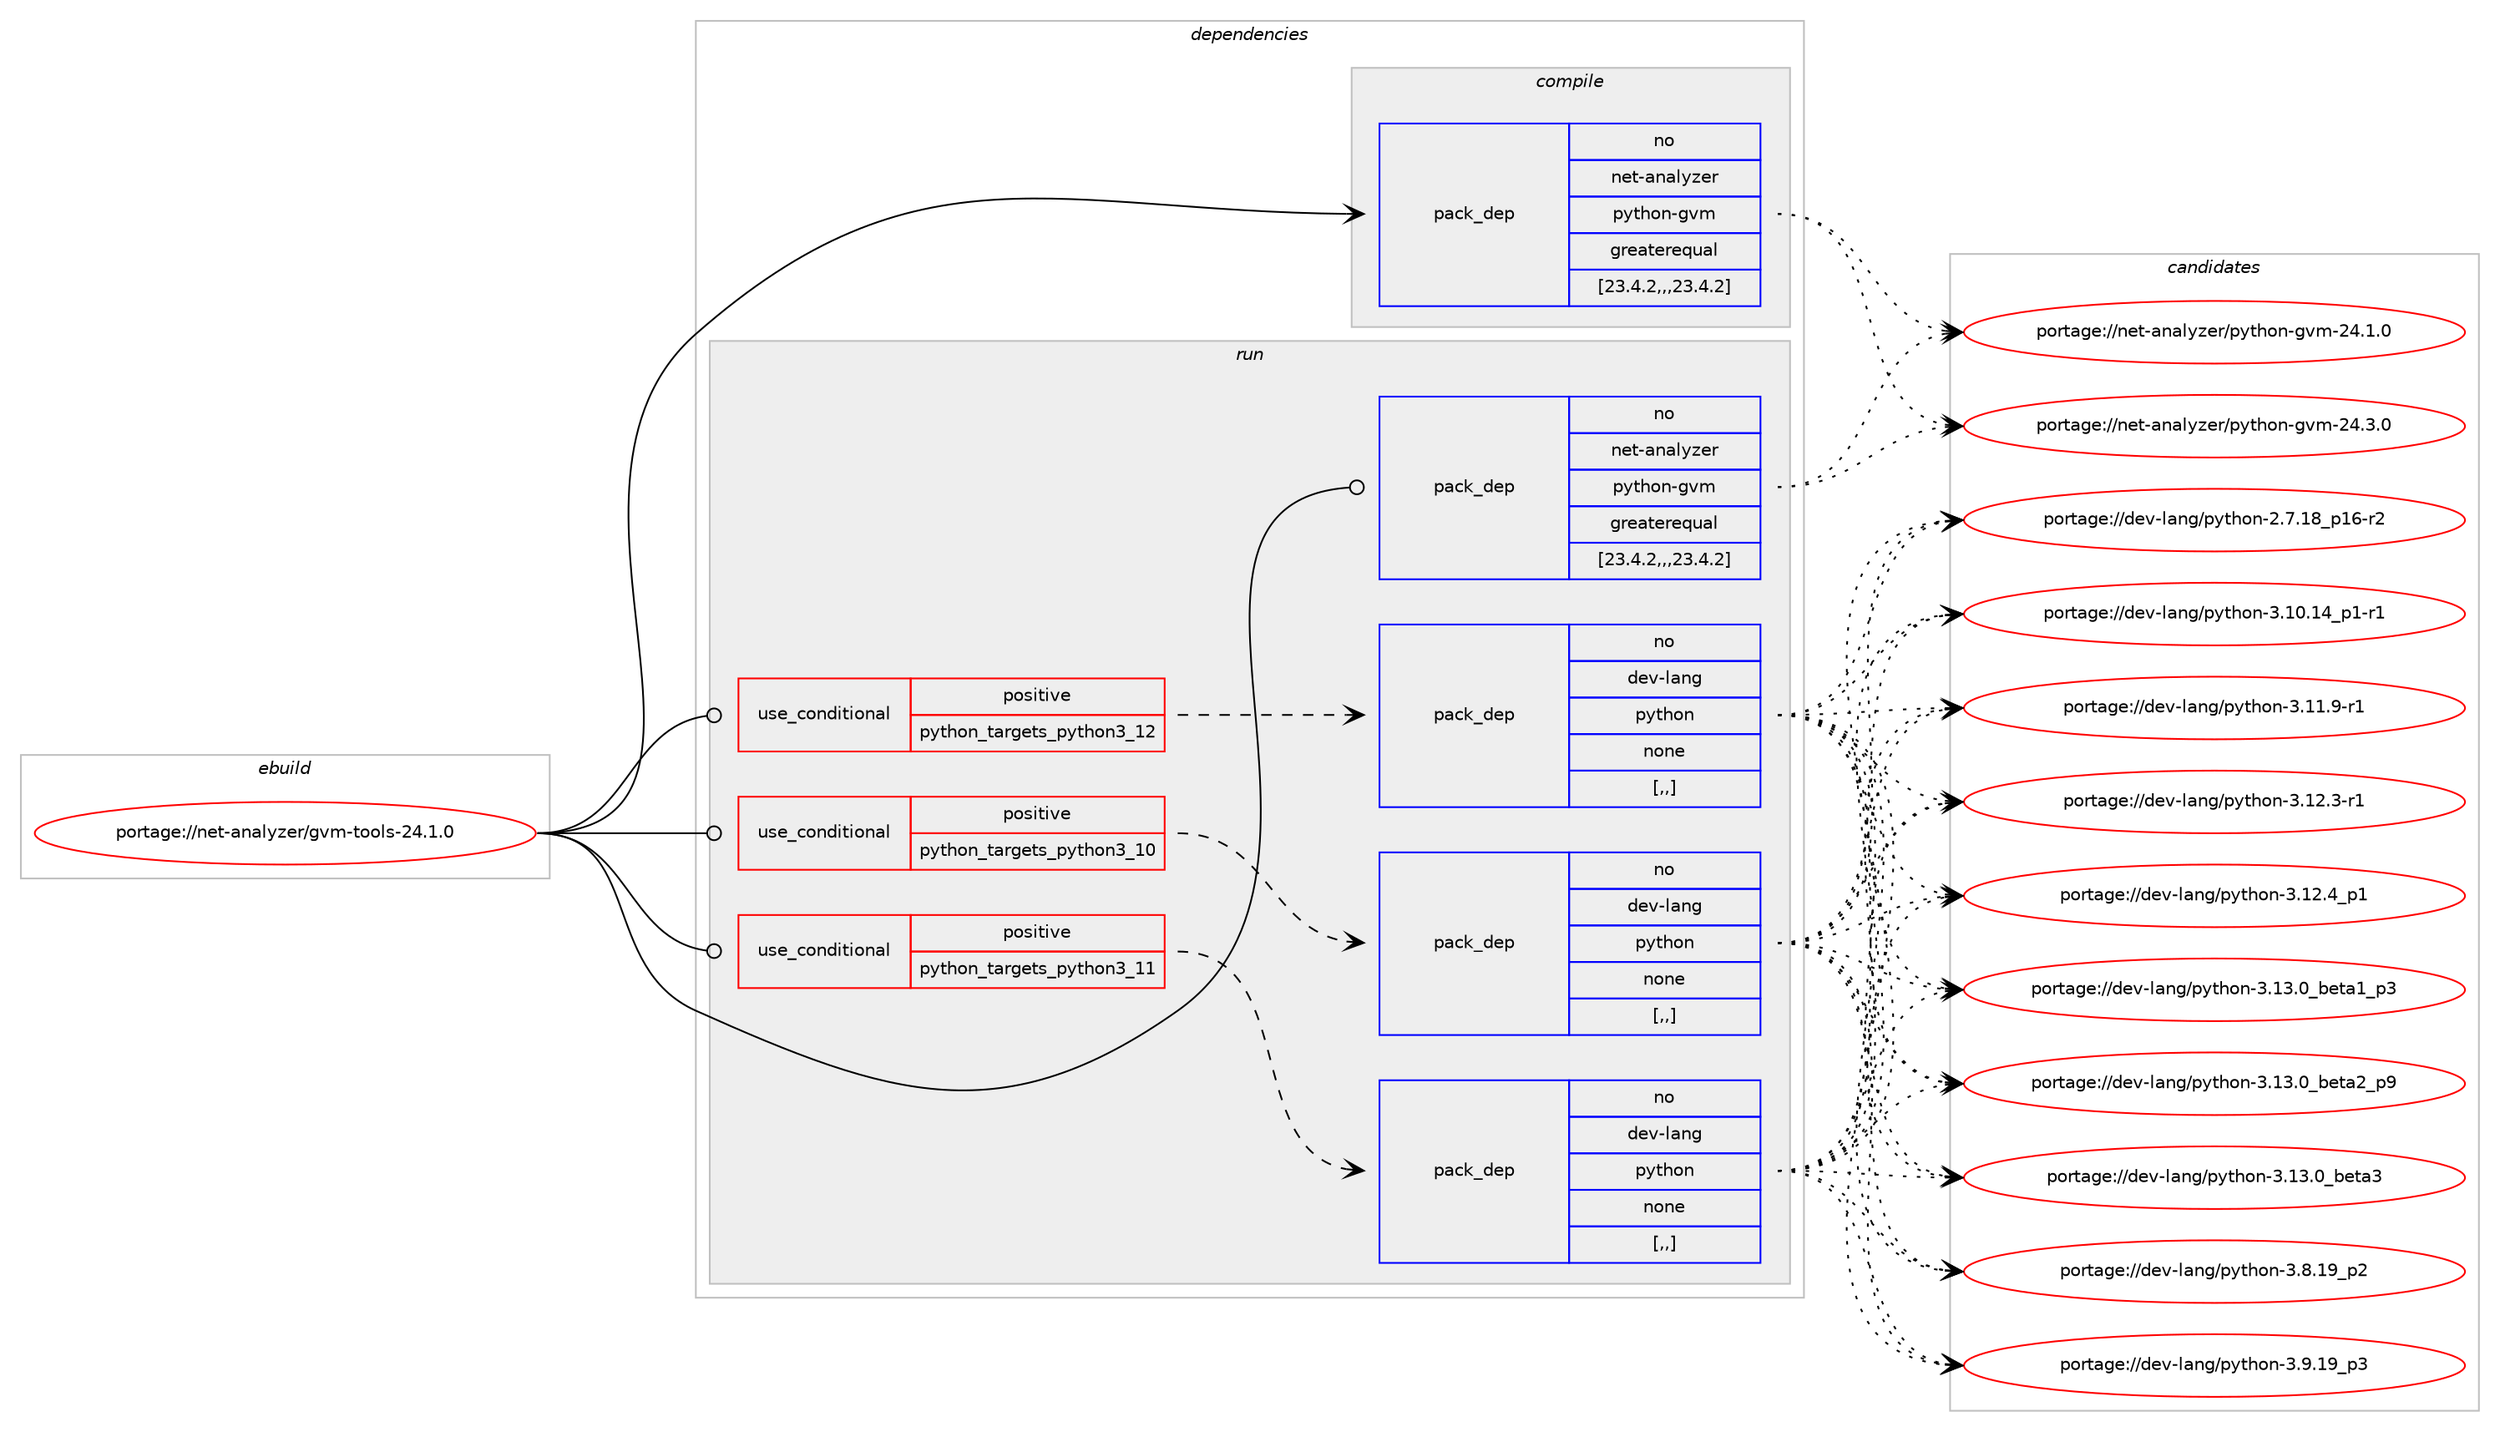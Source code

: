 digraph prolog {

# *************
# Graph options
# *************

newrank=true;
concentrate=true;
compound=true;
graph [rankdir=LR,fontname=Helvetica,fontsize=10,ranksep=1.5];#, ranksep=2.5, nodesep=0.2];
edge  [arrowhead=vee];
node  [fontname=Helvetica,fontsize=10];

# **********
# The ebuild
# **********

subgraph cluster_leftcol {
color=gray;
rank=same;
label=<<i>ebuild</i>>;
id [label="portage://net-analyzer/gvm-tools-24.1.0", color=red, width=4, href="../net-analyzer/gvm-tools-24.1.0.svg"];
}

# ****************
# The dependencies
# ****************

subgraph cluster_midcol {
color=gray;
label=<<i>dependencies</i>>;
subgraph cluster_compile {
fillcolor="#eeeeee";
style=filled;
label=<<i>compile</i>>;
subgraph pack242224 {
dependency329404 [label=<<TABLE BORDER="0" CELLBORDER="1" CELLSPACING="0" CELLPADDING="4" WIDTH="220"><TR><TD ROWSPAN="6" CELLPADDING="30">pack_dep</TD></TR><TR><TD WIDTH="110">no</TD></TR><TR><TD>net-analyzer</TD></TR><TR><TD>python-gvm</TD></TR><TR><TD>greaterequal</TD></TR><TR><TD>[23.4.2,,,23.4.2]</TD></TR></TABLE>>, shape=none, color=blue];
}
id:e -> dependency329404:w [weight=20,style="solid",arrowhead="vee"];
}
subgraph cluster_compileandrun {
fillcolor="#eeeeee";
style=filled;
label=<<i>compile and run</i>>;
}
subgraph cluster_run {
fillcolor="#eeeeee";
style=filled;
label=<<i>run</i>>;
subgraph cond84684 {
dependency329405 [label=<<TABLE BORDER="0" CELLBORDER="1" CELLSPACING="0" CELLPADDING="4"><TR><TD ROWSPAN="3" CELLPADDING="10">use_conditional</TD></TR><TR><TD>positive</TD></TR><TR><TD>python_targets_python3_10</TD></TR></TABLE>>, shape=none, color=red];
subgraph pack242225 {
dependency329406 [label=<<TABLE BORDER="0" CELLBORDER="1" CELLSPACING="0" CELLPADDING="4" WIDTH="220"><TR><TD ROWSPAN="6" CELLPADDING="30">pack_dep</TD></TR><TR><TD WIDTH="110">no</TD></TR><TR><TD>dev-lang</TD></TR><TR><TD>python</TD></TR><TR><TD>none</TD></TR><TR><TD>[,,]</TD></TR></TABLE>>, shape=none, color=blue];
}
dependency329405:e -> dependency329406:w [weight=20,style="dashed",arrowhead="vee"];
}
id:e -> dependency329405:w [weight=20,style="solid",arrowhead="odot"];
subgraph cond84685 {
dependency329407 [label=<<TABLE BORDER="0" CELLBORDER="1" CELLSPACING="0" CELLPADDING="4"><TR><TD ROWSPAN="3" CELLPADDING="10">use_conditional</TD></TR><TR><TD>positive</TD></TR><TR><TD>python_targets_python3_11</TD></TR></TABLE>>, shape=none, color=red];
subgraph pack242226 {
dependency329408 [label=<<TABLE BORDER="0" CELLBORDER="1" CELLSPACING="0" CELLPADDING="4" WIDTH="220"><TR><TD ROWSPAN="6" CELLPADDING="30">pack_dep</TD></TR><TR><TD WIDTH="110">no</TD></TR><TR><TD>dev-lang</TD></TR><TR><TD>python</TD></TR><TR><TD>none</TD></TR><TR><TD>[,,]</TD></TR></TABLE>>, shape=none, color=blue];
}
dependency329407:e -> dependency329408:w [weight=20,style="dashed",arrowhead="vee"];
}
id:e -> dependency329407:w [weight=20,style="solid",arrowhead="odot"];
subgraph cond84686 {
dependency329409 [label=<<TABLE BORDER="0" CELLBORDER="1" CELLSPACING="0" CELLPADDING="4"><TR><TD ROWSPAN="3" CELLPADDING="10">use_conditional</TD></TR><TR><TD>positive</TD></TR><TR><TD>python_targets_python3_12</TD></TR></TABLE>>, shape=none, color=red];
subgraph pack242227 {
dependency329410 [label=<<TABLE BORDER="0" CELLBORDER="1" CELLSPACING="0" CELLPADDING="4" WIDTH="220"><TR><TD ROWSPAN="6" CELLPADDING="30">pack_dep</TD></TR><TR><TD WIDTH="110">no</TD></TR><TR><TD>dev-lang</TD></TR><TR><TD>python</TD></TR><TR><TD>none</TD></TR><TR><TD>[,,]</TD></TR></TABLE>>, shape=none, color=blue];
}
dependency329409:e -> dependency329410:w [weight=20,style="dashed",arrowhead="vee"];
}
id:e -> dependency329409:w [weight=20,style="solid",arrowhead="odot"];
subgraph pack242228 {
dependency329411 [label=<<TABLE BORDER="0" CELLBORDER="1" CELLSPACING="0" CELLPADDING="4" WIDTH="220"><TR><TD ROWSPAN="6" CELLPADDING="30">pack_dep</TD></TR><TR><TD WIDTH="110">no</TD></TR><TR><TD>net-analyzer</TD></TR><TR><TD>python-gvm</TD></TR><TR><TD>greaterequal</TD></TR><TR><TD>[23.4.2,,,23.4.2]</TD></TR></TABLE>>, shape=none, color=blue];
}
id:e -> dependency329411:w [weight=20,style="solid",arrowhead="odot"];
}
}

# **************
# The candidates
# **************

subgraph cluster_choices {
rank=same;
color=gray;
label=<<i>candidates</i>>;

subgraph choice242224 {
color=black;
nodesep=1;
choice110101116459711097108121122101114471121211161041111104510311810945505246494648 [label="portage://net-analyzer/python-gvm-24.1.0", color=red, width=4,href="../net-analyzer/python-gvm-24.1.0.svg"];
choice110101116459711097108121122101114471121211161041111104510311810945505246514648 [label="portage://net-analyzer/python-gvm-24.3.0", color=red, width=4,href="../net-analyzer/python-gvm-24.3.0.svg"];
dependency329404:e -> choice110101116459711097108121122101114471121211161041111104510311810945505246494648:w [style=dotted,weight="100"];
dependency329404:e -> choice110101116459711097108121122101114471121211161041111104510311810945505246514648:w [style=dotted,weight="100"];
}
subgraph choice242225 {
color=black;
nodesep=1;
choice100101118451089711010347112121116104111110455046554649569511249544511450 [label="portage://dev-lang/python-2.7.18_p16-r2", color=red, width=4,href="../dev-lang/python-2.7.18_p16-r2.svg"];
choice100101118451089711010347112121116104111110455146494846495295112494511449 [label="portage://dev-lang/python-3.10.14_p1-r1", color=red, width=4,href="../dev-lang/python-3.10.14_p1-r1.svg"];
choice100101118451089711010347112121116104111110455146494946574511449 [label="portage://dev-lang/python-3.11.9-r1", color=red, width=4,href="../dev-lang/python-3.11.9-r1.svg"];
choice100101118451089711010347112121116104111110455146495046514511449 [label="portage://dev-lang/python-3.12.3-r1", color=red, width=4,href="../dev-lang/python-3.12.3-r1.svg"];
choice100101118451089711010347112121116104111110455146495046529511249 [label="portage://dev-lang/python-3.12.4_p1", color=red, width=4,href="../dev-lang/python-3.12.4_p1.svg"];
choice10010111845108971101034711212111610411111045514649514648959810111697499511251 [label="portage://dev-lang/python-3.13.0_beta1_p3", color=red, width=4,href="../dev-lang/python-3.13.0_beta1_p3.svg"];
choice10010111845108971101034711212111610411111045514649514648959810111697509511257 [label="portage://dev-lang/python-3.13.0_beta2_p9", color=red, width=4,href="../dev-lang/python-3.13.0_beta2_p9.svg"];
choice1001011184510897110103471121211161041111104551464951464895981011169751 [label="portage://dev-lang/python-3.13.0_beta3", color=red, width=4,href="../dev-lang/python-3.13.0_beta3.svg"];
choice100101118451089711010347112121116104111110455146564649579511250 [label="portage://dev-lang/python-3.8.19_p2", color=red, width=4,href="../dev-lang/python-3.8.19_p2.svg"];
choice100101118451089711010347112121116104111110455146574649579511251 [label="portage://dev-lang/python-3.9.19_p3", color=red, width=4,href="../dev-lang/python-3.9.19_p3.svg"];
dependency329406:e -> choice100101118451089711010347112121116104111110455046554649569511249544511450:w [style=dotted,weight="100"];
dependency329406:e -> choice100101118451089711010347112121116104111110455146494846495295112494511449:w [style=dotted,weight="100"];
dependency329406:e -> choice100101118451089711010347112121116104111110455146494946574511449:w [style=dotted,weight="100"];
dependency329406:e -> choice100101118451089711010347112121116104111110455146495046514511449:w [style=dotted,weight="100"];
dependency329406:e -> choice100101118451089711010347112121116104111110455146495046529511249:w [style=dotted,weight="100"];
dependency329406:e -> choice10010111845108971101034711212111610411111045514649514648959810111697499511251:w [style=dotted,weight="100"];
dependency329406:e -> choice10010111845108971101034711212111610411111045514649514648959810111697509511257:w [style=dotted,weight="100"];
dependency329406:e -> choice1001011184510897110103471121211161041111104551464951464895981011169751:w [style=dotted,weight="100"];
dependency329406:e -> choice100101118451089711010347112121116104111110455146564649579511250:w [style=dotted,weight="100"];
dependency329406:e -> choice100101118451089711010347112121116104111110455146574649579511251:w [style=dotted,weight="100"];
}
subgraph choice242226 {
color=black;
nodesep=1;
choice100101118451089711010347112121116104111110455046554649569511249544511450 [label="portage://dev-lang/python-2.7.18_p16-r2", color=red, width=4,href="../dev-lang/python-2.7.18_p16-r2.svg"];
choice100101118451089711010347112121116104111110455146494846495295112494511449 [label="portage://dev-lang/python-3.10.14_p1-r1", color=red, width=4,href="../dev-lang/python-3.10.14_p1-r1.svg"];
choice100101118451089711010347112121116104111110455146494946574511449 [label="portage://dev-lang/python-3.11.9-r1", color=red, width=4,href="../dev-lang/python-3.11.9-r1.svg"];
choice100101118451089711010347112121116104111110455146495046514511449 [label="portage://dev-lang/python-3.12.3-r1", color=red, width=4,href="../dev-lang/python-3.12.3-r1.svg"];
choice100101118451089711010347112121116104111110455146495046529511249 [label="portage://dev-lang/python-3.12.4_p1", color=red, width=4,href="../dev-lang/python-3.12.4_p1.svg"];
choice10010111845108971101034711212111610411111045514649514648959810111697499511251 [label="portage://dev-lang/python-3.13.0_beta1_p3", color=red, width=4,href="../dev-lang/python-3.13.0_beta1_p3.svg"];
choice10010111845108971101034711212111610411111045514649514648959810111697509511257 [label="portage://dev-lang/python-3.13.0_beta2_p9", color=red, width=4,href="../dev-lang/python-3.13.0_beta2_p9.svg"];
choice1001011184510897110103471121211161041111104551464951464895981011169751 [label="portage://dev-lang/python-3.13.0_beta3", color=red, width=4,href="../dev-lang/python-3.13.0_beta3.svg"];
choice100101118451089711010347112121116104111110455146564649579511250 [label="portage://dev-lang/python-3.8.19_p2", color=red, width=4,href="../dev-lang/python-3.8.19_p2.svg"];
choice100101118451089711010347112121116104111110455146574649579511251 [label="portage://dev-lang/python-3.9.19_p3", color=red, width=4,href="../dev-lang/python-3.9.19_p3.svg"];
dependency329408:e -> choice100101118451089711010347112121116104111110455046554649569511249544511450:w [style=dotted,weight="100"];
dependency329408:e -> choice100101118451089711010347112121116104111110455146494846495295112494511449:w [style=dotted,weight="100"];
dependency329408:e -> choice100101118451089711010347112121116104111110455146494946574511449:w [style=dotted,weight="100"];
dependency329408:e -> choice100101118451089711010347112121116104111110455146495046514511449:w [style=dotted,weight="100"];
dependency329408:e -> choice100101118451089711010347112121116104111110455146495046529511249:w [style=dotted,weight="100"];
dependency329408:e -> choice10010111845108971101034711212111610411111045514649514648959810111697499511251:w [style=dotted,weight="100"];
dependency329408:e -> choice10010111845108971101034711212111610411111045514649514648959810111697509511257:w [style=dotted,weight="100"];
dependency329408:e -> choice1001011184510897110103471121211161041111104551464951464895981011169751:w [style=dotted,weight="100"];
dependency329408:e -> choice100101118451089711010347112121116104111110455146564649579511250:w [style=dotted,weight="100"];
dependency329408:e -> choice100101118451089711010347112121116104111110455146574649579511251:w [style=dotted,weight="100"];
}
subgraph choice242227 {
color=black;
nodesep=1;
choice100101118451089711010347112121116104111110455046554649569511249544511450 [label="portage://dev-lang/python-2.7.18_p16-r2", color=red, width=4,href="../dev-lang/python-2.7.18_p16-r2.svg"];
choice100101118451089711010347112121116104111110455146494846495295112494511449 [label="portage://dev-lang/python-3.10.14_p1-r1", color=red, width=4,href="../dev-lang/python-3.10.14_p1-r1.svg"];
choice100101118451089711010347112121116104111110455146494946574511449 [label="portage://dev-lang/python-3.11.9-r1", color=red, width=4,href="../dev-lang/python-3.11.9-r1.svg"];
choice100101118451089711010347112121116104111110455146495046514511449 [label="portage://dev-lang/python-3.12.3-r1", color=red, width=4,href="../dev-lang/python-3.12.3-r1.svg"];
choice100101118451089711010347112121116104111110455146495046529511249 [label="portage://dev-lang/python-3.12.4_p1", color=red, width=4,href="../dev-lang/python-3.12.4_p1.svg"];
choice10010111845108971101034711212111610411111045514649514648959810111697499511251 [label="portage://dev-lang/python-3.13.0_beta1_p3", color=red, width=4,href="../dev-lang/python-3.13.0_beta1_p3.svg"];
choice10010111845108971101034711212111610411111045514649514648959810111697509511257 [label="portage://dev-lang/python-3.13.0_beta2_p9", color=red, width=4,href="../dev-lang/python-3.13.0_beta2_p9.svg"];
choice1001011184510897110103471121211161041111104551464951464895981011169751 [label="portage://dev-lang/python-3.13.0_beta3", color=red, width=4,href="../dev-lang/python-3.13.0_beta3.svg"];
choice100101118451089711010347112121116104111110455146564649579511250 [label="portage://dev-lang/python-3.8.19_p2", color=red, width=4,href="../dev-lang/python-3.8.19_p2.svg"];
choice100101118451089711010347112121116104111110455146574649579511251 [label="portage://dev-lang/python-3.9.19_p3", color=red, width=4,href="../dev-lang/python-3.9.19_p3.svg"];
dependency329410:e -> choice100101118451089711010347112121116104111110455046554649569511249544511450:w [style=dotted,weight="100"];
dependency329410:e -> choice100101118451089711010347112121116104111110455146494846495295112494511449:w [style=dotted,weight="100"];
dependency329410:e -> choice100101118451089711010347112121116104111110455146494946574511449:w [style=dotted,weight="100"];
dependency329410:e -> choice100101118451089711010347112121116104111110455146495046514511449:w [style=dotted,weight="100"];
dependency329410:e -> choice100101118451089711010347112121116104111110455146495046529511249:w [style=dotted,weight="100"];
dependency329410:e -> choice10010111845108971101034711212111610411111045514649514648959810111697499511251:w [style=dotted,weight="100"];
dependency329410:e -> choice10010111845108971101034711212111610411111045514649514648959810111697509511257:w [style=dotted,weight="100"];
dependency329410:e -> choice1001011184510897110103471121211161041111104551464951464895981011169751:w [style=dotted,weight="100"];
dependency329410:e -> choice100101118451089711010347112121116104111110455146564649579511250:w [style=dotted,weight="100"];
dependency329410:e -> choice100101118451089711010347112121116104111110455146574649579511251:w [style=dotted,weight="100"];
}
subgraph choice242228 {
color=black;
nodesep=1;
choice110101116459711097108121122101114471121211161041111104510311810945505246494648 [label="portage://net-analyzer/python-gvm-24.1.0", color=red, width=4,href="../net-analyzer/python-gvm-24.1.0.svg"];
choice110101116459711097108121122101114471121211161041111104510311810945505246514648 [label="portage://net-analyzer/python-gvm-24.3.0", color=red, width=4,href="../net-analyzer/python-gvm-24.3.0.svg"];
dependency329411:e -> choice110101116459711097108121122101114471121211161041111104510311810945505246494648:w [style=dotted,weight="100"];
dependency329411:e -> choice110101116459711097108121122101114471121211161041111104510311810945505246514648:w [style=dotted,weight="100"];
}
}

}

